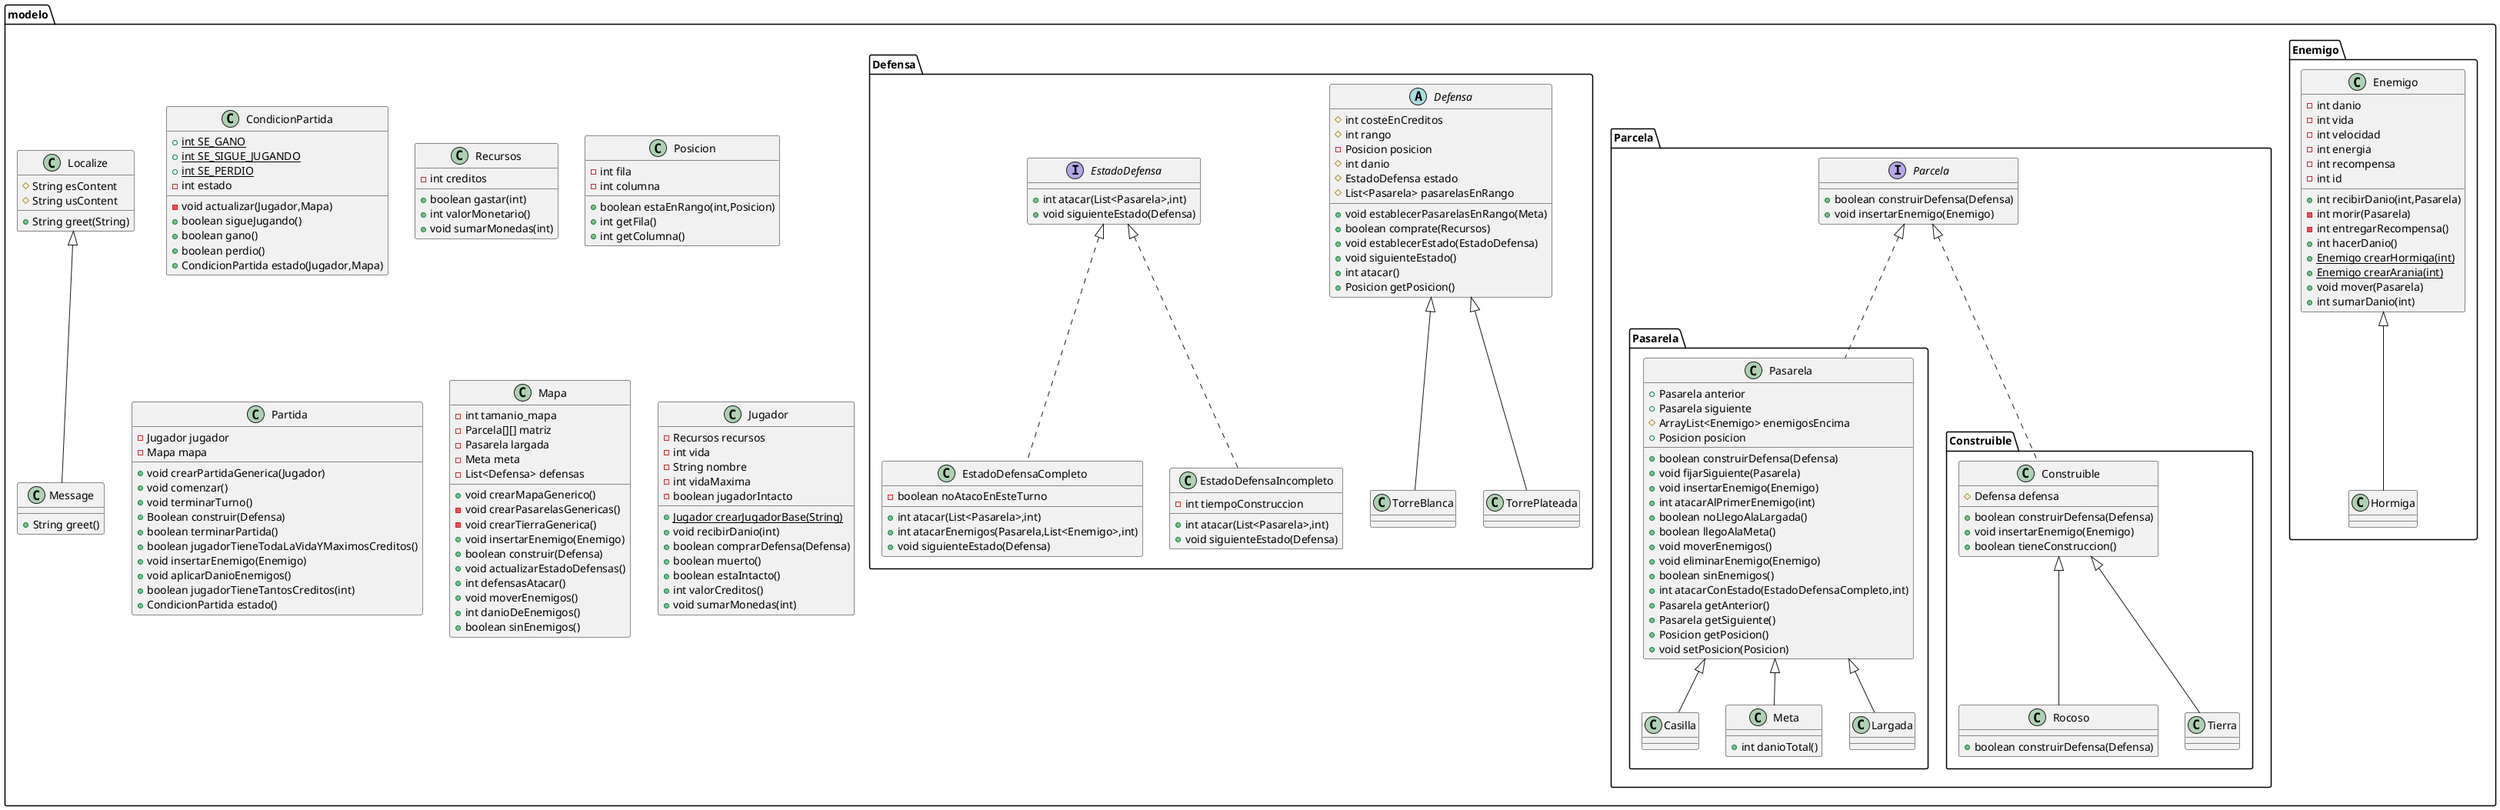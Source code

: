 @startuml
class modelo.Enemigo.Enemigo {
- int danio
- int vida
- int velocidad
- int energia
- int recompensa
- int id
+ int recibirDanio(int,Pasarela)
- int morir(Pasarela)
- int entregarRecompensa()
+ int hacerDanio()
+ {static} Enemigo crearHormiga(int)
+ {static} Enemigo crearArania(int)
+ void mover(Pasarela)
+ int sumarDanio(int)
}
class modelo.Enemigo.Hormiga {
}
class modelo.CondicionPartida {
+ {static} int SE_GANO
+ {static} int SE_SIGUE_JUGANDO
+ {static} int SE_PERDIO
- int estado
- void actualizar(Jugador,Mapa)
+ boolean sigueJugando()
+ boolean gano()
+ boolean perdio()
+ CondicionPartida estado(Jugador,Mapa)
}
class modelo.Parcela.Pasarela.Pasarela {
+ Pasarela anterior
+ Pasarela siguiente
# ArrayList<Enemigo> enemigosEncima
+ Posicion posicion
+ boolean construirDefensa(Defensa)
+ void fijarSiguiente(Pasarela)
+ void insertarEnemigo(Enemigo)
+ int atacarAlPrimerEnemigo(int)
+ boolean noLlegoAlaLargada()
+ boolean llegoAlaMeta()
+ void moverEnemigos()
+ void eliminarEnemigo(Enemigo)
+ boolean sinEnemigos()
+ int atacarConEstado(EstadoDefensaCompleto,int)
+ Pasarela getAnterior()
+ Pasarela getSiguiente()
+ Posicion getPosicion()
+ void setPosicion(Posicion)
}
abstract class modelo.Defensa.Defensa {
# int costeEnCreditos
# int rango
- Posicion posicion
# int danio
# EstadoDefensa estado
# List<Pasarela> pasarelasEnRango
+ void establecerPasarelasEnRango(Meta)
+ boolean comprate(Recursos)
+ void establecerEstado(EstadoDefensa)
+ void siguienteEstado()
+ int atacar()
+ Posicion getPosicion()
}
class modelo.Parcela.Construible.Construible {
# Defensa defensa
+ boolean construirDefensa(Defensa)
+ void insertarEnemigo(Enemigo)
+ boolean tieneConstruccion()
}
class modelo.Defensa.EstadoDefensaCompleto {
- boolean noAtacoEnEsteTurno
+ int atacar(List<Pasarela>,int)
+ int atacarEnemigos(Pasarela,List<Enemigo>,int)
+ void siguienteEstado(Defensa)
}
class modelo.Localize {
# String esContent
# String usContent
+ String greet(String)
}
class modelo.Recursos {
- int creditos
+ boolean gastar(int)
+ int valorMonetario()
+ void sumarMonedas(int)
}
class modelo.Posicion {
- int fila
- int columna
+ boolean estaEnRango(int,Posicion)
+ int getFila()
+ int getColumna()
}
class modelo.Message {
+ String greet()
}
class modelo.Parcela.Construible.Rocoso {
+ boolean construirDefensa(Defensa)
}
class modelo.Parcela.Construible.Tierra {
}
class modelo.Defensa.EstadoDefensaIncompleto {
- int tiempoConstruccion
+ int atacar(List<Pasarela>,int)
+ void siguienteEstado(Defensa)
}
interface modelo.Defensa.EstadoDefensa {
+ int atacar(List<Pasarela>,int)
+ void siguienteEstado(Defensa)
}
class modelo.Parcela.Pasarela.Casilla {
}
class modelo.Parcela.Pasarela.Meta {
+ int danioTotal()
}
class modelo.Partida {
- Jugador jugador
- Mapa mapa
+ void crearPartidaGenerica(Jugador)
+ void comenzar()
+ void terminarTurno()
+ Boolean construir(Defensa)
+ boolean terminarPartida()
+ boolean jugadorTieneTodaLaVidaYMaximosCreditos()
+ void insertarEnemigo(Enemigo)
+ void aplicarDanioEnemigos()
+ boolean jugadorTieneTantosCreditos(int)
+ CondicionPartida estado()
}
class modelo.Mapa {
- int tamanio_mapa
- Parcela[][] matriz
- Pasarela largada
- Meta meta
- List<Defensa> defensas
+ void crearMapaGenerico()
- void crearPasarelasGenericas()
- void crearTierraGenerica()
+ void insertarEnemigo(Enemigo)
+ boolean construir(Defensa)
+ void actualizarEstadoDefensas()
+ int defensasAtacar()
+ void moverEnemigos()
+ int danioDeEnemigos()
+ boolean sinEnemigos()
}
interface modelo.Parcela.Parcela {
+ boolean construirDefensa(Defensa)
+ void insertarEnemigo(Enemigo)
}
class modelo.Jugador {
- Recursos recursos
- int vida
- String nombre
- int vidaMaxima
- boolean jugadorIntacto
+ {static} Jugador crearJugadorBase(String)
+ void recibirDanio(int)
+ boolean comprarDefensa(Defensa)
+ boolean muerto()
+ boolean estaIntacto()
+ int valorCreditos()
+ void sumarMonedas(int)
}
class modelo.Parcela.Pasarela.Largada {
}
class modelo.Defensa.TorreBlanca {
}
class modelo.Defensa.TorrePlateada {
}


modelo.Enemigo.Enemigo <|-- modelo.Enemigo.Hormiga
modelo.Parcela.Parcela <|.. modelo.Parcela.Pasarela.Pasarela
modelo.Parcela.Parcela <|.. modelo.Parcela.Construible.Construible
modelo.Defensa.EstadoDefensa <|.. modelo.Defensa.EstadoDefensaCompleto
modelo.Localize <|-- modelo.Message
modelo.Parcela.Construible.Construible <|-- modelo.Parcela.Construible.Rocoso
modelo.Parcela.Construible.Construible <|-- modelo.Parcela.Construible.Tierra
modelo.Defensa.EstadoDefensa <|.. modelo.Defensa.EstadoDefensaIncompleto
modelo.Parcela.Pasarela.Pasarela <|-- modelo.Parcela.Pasarela.Casilla
modelo.Parcela.Pasarela.Pasarela <|-- modelo.Parcela.Pasarela.Meta
modelo.Parcela.Pasarela.Pasarela <|-- modelo.Parcela.Pasarela.Largada
modelo.Defensa.Defensa <|-- modelo.Defensa.TorreBlanca
modelo.Defensa.Defensa <|-- modelo.Defensa.TorrePlateada
@enduml